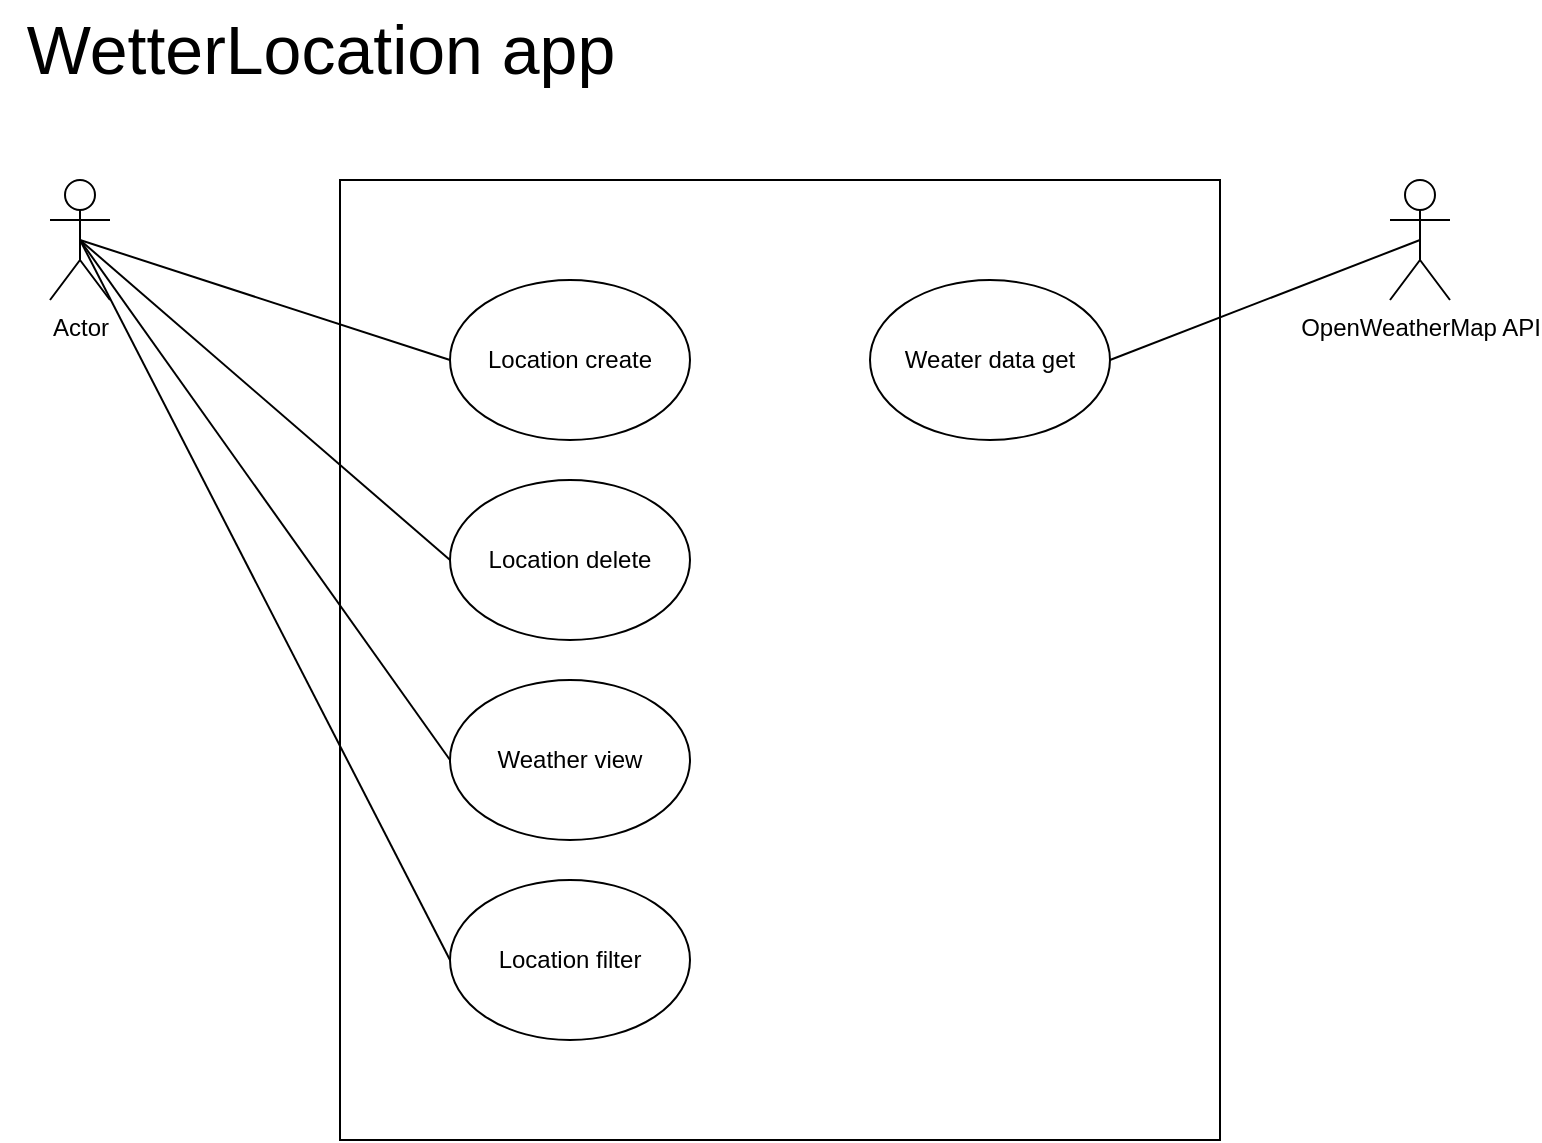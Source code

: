 <mxfile version="20.6.1" type="device"><diagram id="N4txnRWckVrOfGs1B9RY" name="Page-1"><mxGraphModel dx="864" dy="593" grid="1" gridSize="10" guides="1" tooltips="1" connect="1" arrows="1" fold="1" page="1" pageScale="1" pageWidth="850" pageHeight="1100" math="0" shadow="0"><root><mxCell id="0"/><mxCell id="1" parent="0"/><mxCell id="6nO78eVcq0x1QGEmNxKg-1" value="" style="rounded=0;whiteSpace=wrap;html=1;" vertex="1" parent="1"><mxGeometry x="205" y="110" width="440" height="480" as="geometry"/></mxCell><mxCell id="6nO78eVcq0x1QGEmNxKg-2" value="Actor" style="shape=umlActor;verticalLabelPosition=bottom;verticalAlign=top;html=1;outlineConnect=0;" vertex="1" parent="1"><mxGeometry x="60" y="110" width="30" height="60" as="geometry"/></mxCell><mxCell id="6nO78eVcq0x1QGEmNxKg-3" value="OpenWeatherMap API" style="shape=umlActor;verticalLabelPosition=bottom;verticalAlign=top;html=1;outlineConnect=0;" vertex="1" parent="1"><mxGeometry x="730" y="110" width="30" height="60" as="geometry"/></mxCell><mxCell id="6nO78eVcq0x1QGEmNxKg-19" value="Location create" style="ellipse;whiteSpace=wrap;html=1;" vertex="1" parent="1"><mxGeometry x="260" y="160" width="120" height="80" as="geometry"/></mxCell><mxCell id="6nO78eVcq0x1QGEmNxKg-47" value="Location delete" style="ellipse;whiteSpace=wrap;html=1;" vertex="1" parent="1"><mxGeometry x="260" y="260" width="120" height="80" as="geometry"/></mxCell><mxCell id="6nO78eVcq0x1QGEmNxKg-48" value="" style="endArrow=none;html=1;rounded=0;exitX=0.5;exitY=0.5;exitDx=0;exitDy=0;exitPerimeter=0;entryX=0;entryY=0.5;entryDx=0;entryDy=0;" edge="1" parent="1" source="6nO78eVcq0x1QGEmNxKg-2" target="6nO78eVcq0x1QGEmNxKg-19"><mxGeometry width="50" height="50" relative="1" as="geometry"><mxPoint x="400" y="410" as="sourcePoint"/><mxPoint x="450" y="360" as="targetPoint"/></mxGeometry></mxCell><mxCell id="6nO78eVcq0x1QGEmNxKg-49" value="&lt;font style=&quot;font-size: 34px;&quot;&gt;WetterLocation app&lt;/font&gt;" style="text;html=1;align=center;verticalAlign=middle;resizable=0;points=[];autosize=1;strokeColor=none;fillColor=none;" vertex="1" parent="1"><mxGeometry x="35" y="20" width="320" height="50" as="geometry"/></mxCell><mxCell id="6nO78eVcq0x1QGEmNxKg-50" value="" style="endArrow=none;html=1;rounded=0;exitX=0.5;exitY=0.5;exitDx=0;exitDy=0;exitPerimeter=0;entryX=0;entryY=0.5;entryDx=0;entryDy=0;" edge="1" parent="1" source="6nO78eVcq0x1QGEmNxKg-2" target="6nO78eVcq0x1QGEmNxKg-47"><mxGeometry width="50" height="50" relative="1" as="geometry"><mxPoint x="400" y="410" as="sourcePoint"/><mxPoint x="450" y="360" as="targetPoint"/></mxGeometry></mxCell><mxCell id="6nO78eVcq0x1QGEmNxKg-51" value="Weater data get" style="ellipse;whiteSpace=wrap;html=1;" vertex="1" parent="1"><mxGeometry x="470" y="160" width="120" height="80" as="geometry"/></mxCell><mxCell id="6nO78eVcq0x1QGEmNxKg-52" value="" style="endArrow=none;html=1;rounded=0;entryX=0.5;entryY=0.5;entryDx=0;entryDy=0;entryPerimeter=0;exitX=1;exitY=0.5;exitDx=0;exitDy=0;" edge="1" parent="1" source="6nO78eVcq0x1QGEmNxKg-51" target="6nO78eVcq0x1QGEmNxKg-3"><mxGeometry width="50" height="50" relative="1" as="geometry"><mxPoint x="400" y="410" as="sourcePoint"/><mxPoint x="450" y="360" as="targetPoint"/></mxGeometry></mxCell><mxCell id="6nO78eVcq0x1QGEmNxKg-53" value="Weather view" style="ellipse;whiteSpace=wrap;html=1;" vertex="1" parent="1"><mxGeometry x="260" y="360" width="120" height="80" as="geometry"/></mxCell><mxCell id="6nO78eVcq0x1QGEmNxKg-54" value="" style="endArrow=none;html=1;rounded=0;exitX=0.5;exitY=0.5;exitDx=0;exitDy=0;exitPerimeter=0;entryX=0;entryY=0.5;entryDx=0;entryDy=0;" edge="1" parent="1" source="6nO78eVcq0x1QGEmNxKg-2" target="6nO78eVcq0x1QGEmNxKg-53"><mxGeometry width="50" height="50" relative="1" as="geometry"><mxPoint x="400" y="400" as="sourcePoint"/><mxPoint x="450" y="350" as="targetPoint"/></mxGeometry></mxCell><mxCell id="6nO78eVcq0x1QGEmNxKg-55" value="Location filter" style="ellipse;whiteSpace=wrap;html=1;" vertex="1" parent="1"><mxGeometry x="260" y="460" width="120" height="80" as="geometry"/></mxCell><mxCell id="6nO78eVcq0x1QGEmNxKg-56" value="" style="endArrow=none;html=1;rounded=0;entryX=0.5;entryY=0.5;entryDx=0;entryDy=0;entryPerimeter=0;exitX=0;exitY=0.5;exitDx=0;exitDy=0;" edge="1" parent="1" source="6nO78eVcq0x1QGEmNxKg-55" target="6nO78eVcq0x1QGEmNxKg-2"><mxGeometry width="50" height="50" relative="1" as="geometry"><mxPoint x="400" y="400" as="sourcePoint"/><mxPoint x="450" y="350" as="targetPoint"/></mxGeometry></mxCell></root></mxGraphModel></diagram></mxfile>